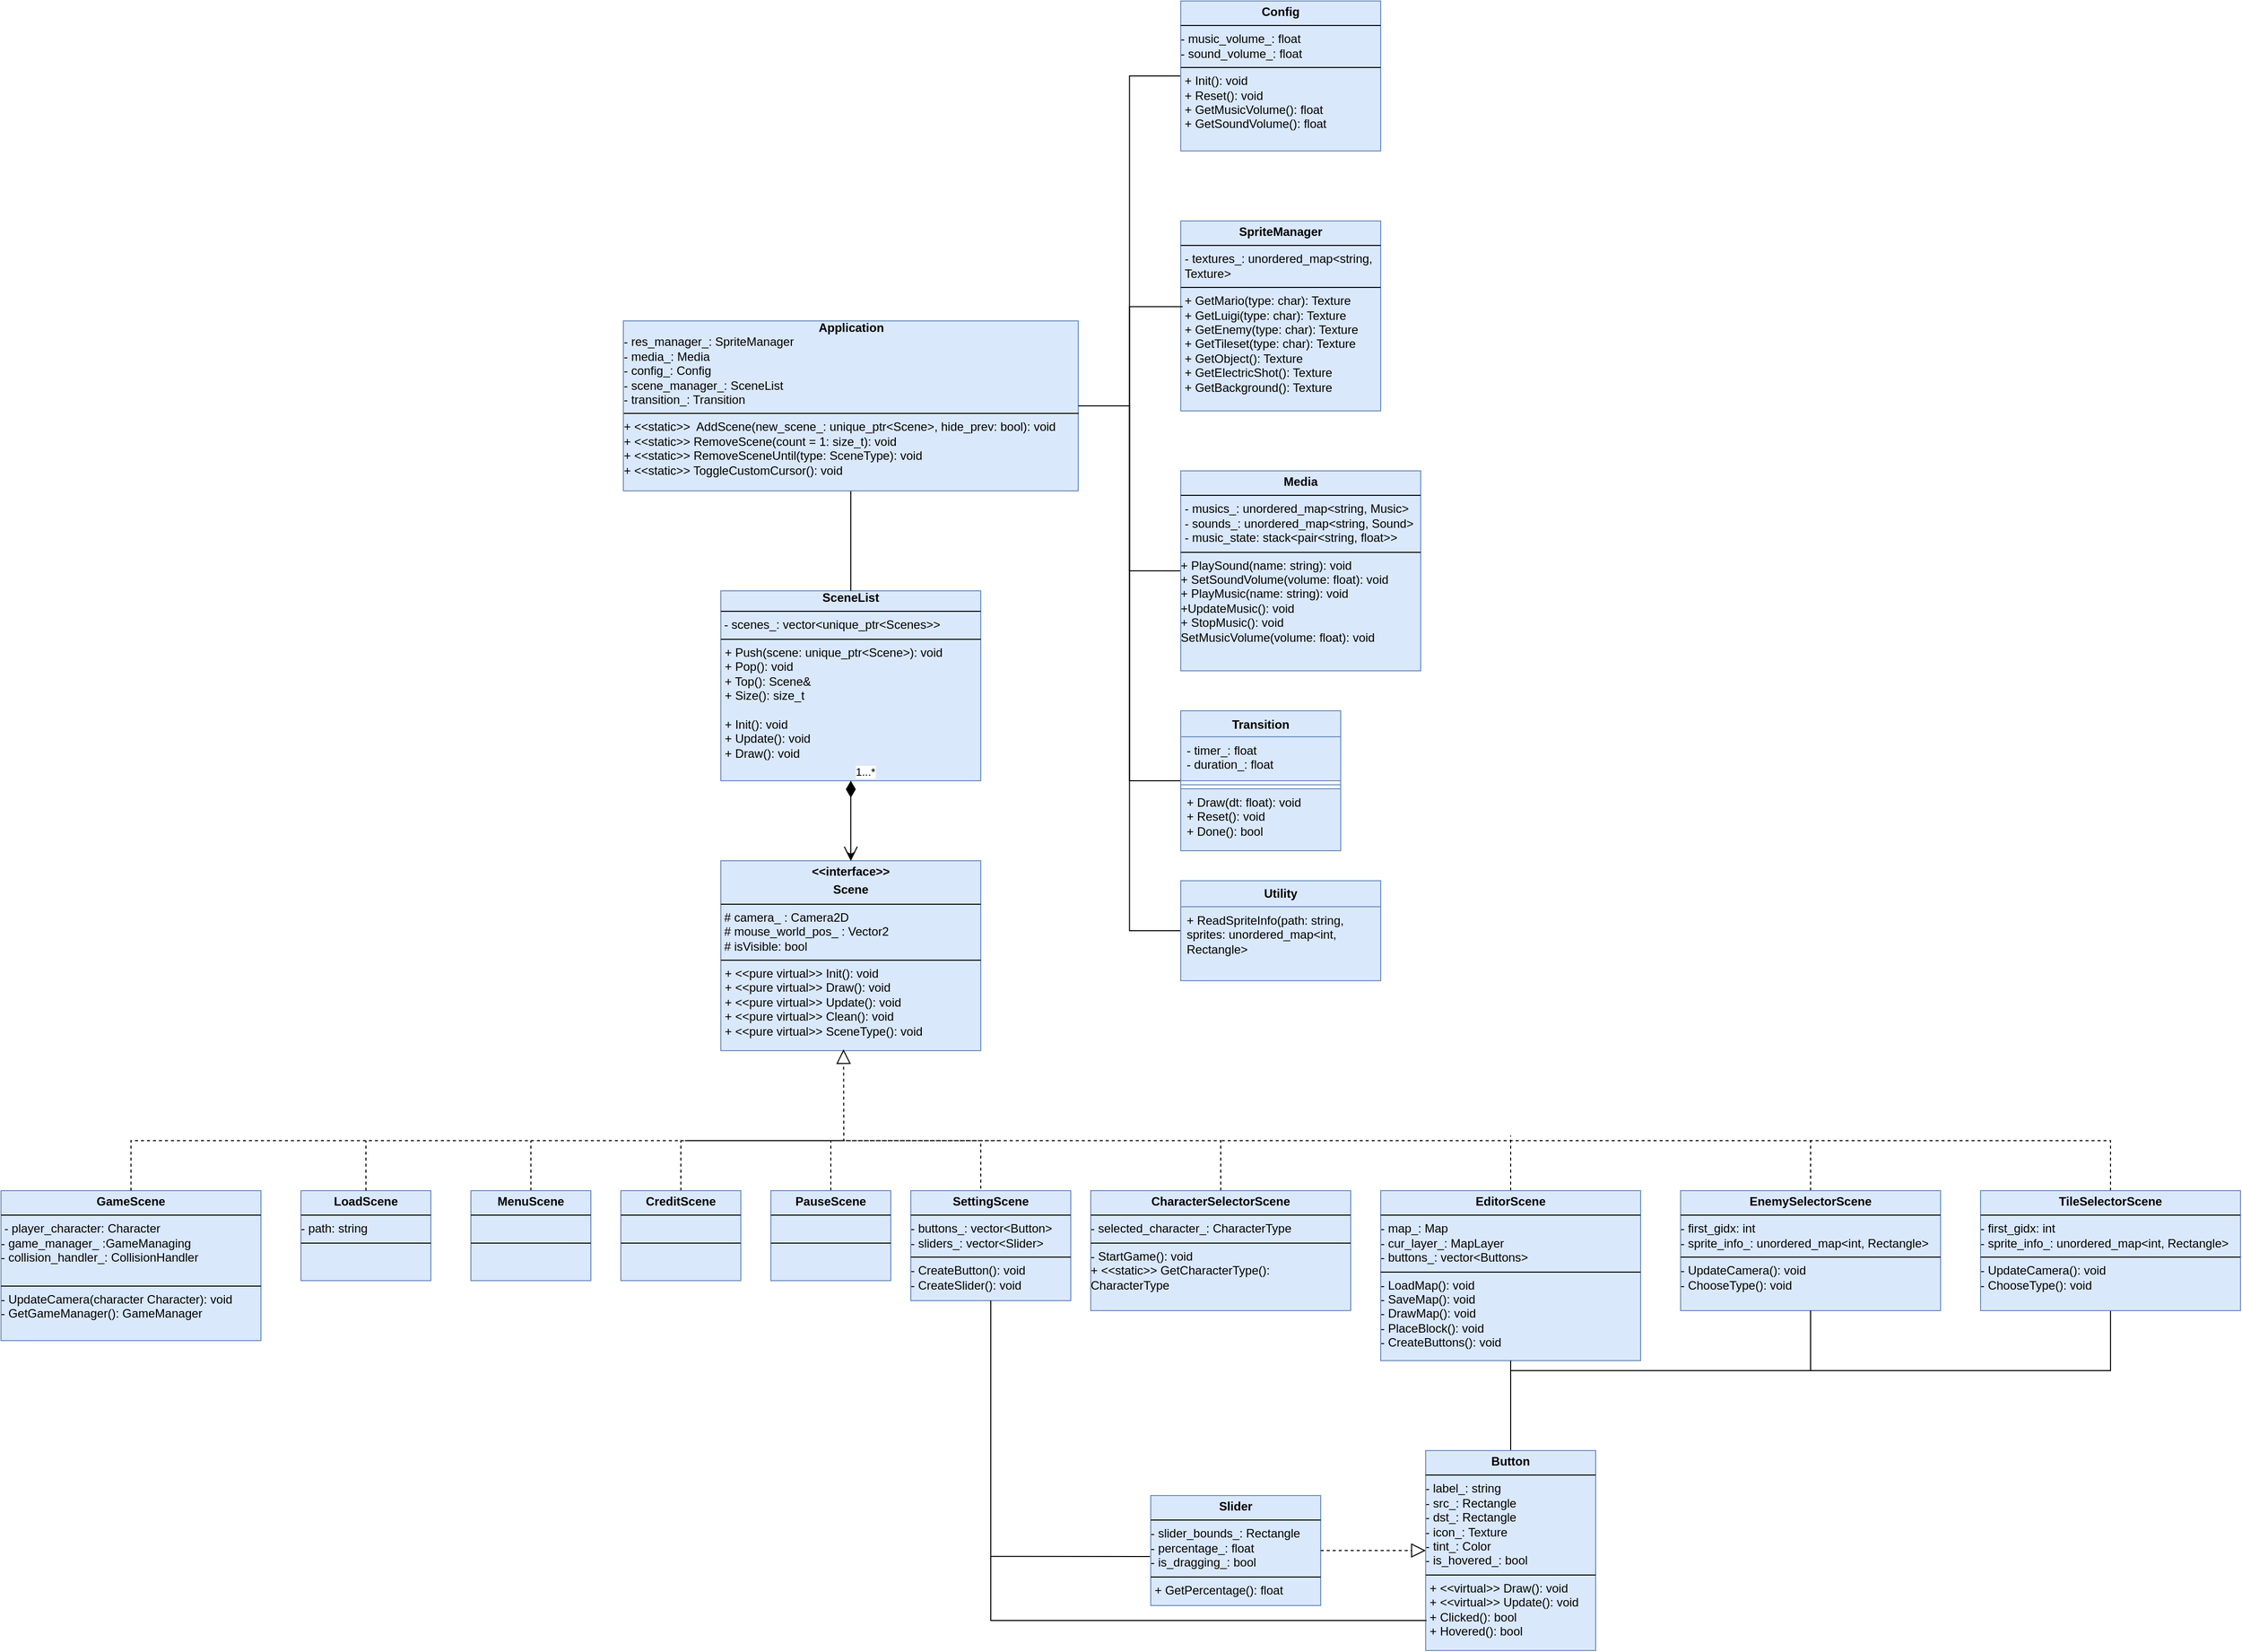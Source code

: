 <mxfile version="28.0.7">
  <diagram name="Page-1" id="8WruiDuPiLtp6eLqVUZg">
    <mxGraphModel dx="718" dy="1702" grid="1" gridSize="10" guides="1" tooltips="1" connect="1" arrows="1" fold="1" page="1" pageScale="1" pageWidth="850" pageHeight="1100" math="0" shadow="0">
      <root>
        <mxCell id="0" />
        <mxCell id="1" parent="0" />
        <mxCell id="8gXxlpxFFR-SjeP47l6D-1" value="&lt;p style=&quot;margin:0px;margin-top:4px;text-align:center;&quot;&gt;&lt;b&gt;&amp;lt;&amp;lt;interface&amp;gt;&amp;gt;&lt;/b&gt;&lt;/p&gt;&lt;p style=&quot;margin:0px;margin-top:4px;text-align:center;&quot;&gt;&lt;b&gt;Scene&lt;/b&gt;&lt;/p&gt;&lt;hr size=&quot;1&quot; style=&quot;border-style:solid;&quot;&gt;&lt;div&gt;&amp;nbsp;# camera_ : Camera2D&lt;/div&gt;&lt;div&gt;&amp;nbsp;# mouse_world_pos_ : Vector2&lt;/div&gt;&lt;div&gt;&amp;nbsp;# isVisible: bool&lt;/div&gt;&lt;hr size=&quot;1&quot; style=&quot;border-style:solid;&quot;&gt;&lt;p style=&quot;margin:0px;margin-left:4px;&quot;&gt;+ &amp;lt;&amp;lt;pure virtual&amp;gt;&amp;gt; Init(): void&lt;/p&gt;&lt;p style=&quot;margin:0px;margin-left:4px;&quot;&gt;+ &amp;lt;&amp;lt;pure virtual&amp;gt;&amp;gt; Draw(): void&lt;/p&gt;&lt;p style=&quot;margin:0px;margin-left:4px;&quot;&gt;+ &amp;lt;&amp;lt;pure virtual&amp;gt;&amp;gt; Update(): void&lt;/p&gt;&lt;p style=&quot;margin:0px;margin-left:4px;&quot;&gt;+ &amp;lt;&amp;lt;pure virtual&amp;gt;&amp;gt; Clean(): void&lt;/p&gt;&lt;p style=&quot;margin:0px;margin-left:4px;&quot;&gt;+ &amp;lt;&amp;lt;pure virtual&amp;gt;&amp;gt; SceneType(): void&lt;/p&gt;" style="verticalAlign=top;align=left;overflow=fill;html=1;whiteSpace=wrap;fillColor=#dae8fc;strokeColor=#6c8ebf;" parent="1" vertex="1">
          <mxGeometry x="980" y="40" width="260" height="190" as="geometry" />
        </mxCell>
        <mxCell id="8gXxlpxFFR-SjeP47l6D-2" value="&lt;p style=&quot;margin:0px;margin-top:4px;text-align:center;&quot;&gt;&lt;b&gt;GameScene&lt;/b&gt;&lt;/p&gt;&lt;hr size=&quot;1&quot; style=&quot;border-style:solid;&quot;&gt;&lt;div&gt;&amp;nbsp;- player_character: Character&lt;/div&gt;&lt;div&gt;- game_manager_ :GameManaging&lt;/div&gt;&lt;div&gt;- collision_handler_: CollisionHandler&lt;/div&gt;&lt;br&gt;&lt;hr size=&quot;1&quot; style=&quot;border-style:solid;&quot;&gt;&lt;div&gt;- UpdateCamera(character Character): void&lt;/div&gt;&lt;div&gt;- GetGameManager(): GameManager&lt;/div&gt;&lt;div&gt;&lt;br&gt;&lt;/div&gt;&lt;div&gt;&lt;br&gt;&lt;/div&gt;" style="verticalAlign=top;align=left;overflow=fill;html=1;whiteSpace=wrap;fillColor=#dae8fc;strokeColor=#6c8ebf;" parent="1" vertex="1">
          <mxGeometry x="260" y="370" width="260" height="150" as="geometry" />
        </mxCell>
        <mxCell id="8gXxlpxFFR-SjeP47l6D-4" value="" style="endArrow=block;dashed=1;endFill=0;endSize=12;html=1;rounded=0;exitX=0.5;exitY=0;exitDx=0;exitDy=0;entryX=0.472;entryY=0.993;entryDx=0;entryDy=0;entryPerimeter=0;" parent="1" source="8gXxlpxFFR-SjeP47l6D-2" target="8gXxlpxFFR-SjeP47l6D-1" edge="1">
          <mxGeometry width="160" relative="1" as="geometry">
            <mxPoint x="120" y="270" as="sourcePoint" />
            <mxPoint x="280" y="270" as="targetPoint" />
            <Array as="points">
              <mxPoint x="390" y="320" />
              <mxPoint x="443" y="320" />
              <mxPoint x="1103" y="320" />
            </Array>
          </mxGeometry>
        </mxCell>
        <mxCell id="8gXxlpxFFR-SjeP47l6D-5" value="&lt;p style=&quot;margin:0px;margin-top:4px;text-align:center;&quot;&gt;&lt;b&gt;LoadScene&lt;/b&gt;&lt;/p&gt;&lt;hr size=&quot;1&quot; style=&quot;border-style:solid;&quot;&gt;&lt;div&gt;- path: string&lt;/div&gt;&lt;hr size=&quot;1&quot; style=&quot;border-style:solid;&quot;&gt;&lt;br&gt;&lt;div&gt;&lt;br&gt;&lt;/div&gt;&lt;div&gt;&lt;br&gt;&lt;/div&gt;" style="verticalAlign=top;align=left;overflow=fill;html=1;whiteSpace=wrap;fillColor=#dae8fc;strokeColor=#6c8ebf;" parent="1" vertex="1">
          <mxGeometry x="560" y="370" width="130" height="90" as="geometry" />
        </mxCell>
        <mxCell id="8gXxlpxFFR-SjeP47l6D-6" value="" style="endArrow=none;dashed=1;endFill=0;endSize=12;html=1;rounded=0;exitX=0.5;exitY=0;exitDx=0;exitDy=0;" parent="1" source="8gXxlpxFFR-SjeP47l6D-5" edge="1">
          <mxGeometry width="160" relative="1" as="geometry">
            <mxPoint x="600" y="300" as="sourcePoint" />
            <mxPoint x="625" y="320" as="targetPoint" />
            <Array as="points" />
          </mxGeometry>
        </mxCell>
        <mxCell id="8gXxlpxFFR-SjeP47l6D-19" style="edgeStyle=orthogonalEdgeStyle;rounded=0;orthogonalLoop=1;jettySize=auto;html=1;dashed=1;endArrow=none;endFill=0;" parent="1" source="8gXxlpxFFR-SjeP47l6D-8" edge="1">
          <mxGeometry relative="1" as="geometry">
            <mxPoint x="1480" y="320" as="targetPoint" />
            <Array as="points">
              <mxPoint x="1770" y="320" />
            </Array>
          </mxGeometry>
        </mxCell>
        <mxCell id="8gXxlpxFFR-SjeP47l6D-33" style="edgeStyle=orthogonalEdgeStyle;rounded=0;orthogonalLoop=1;jettySize=auto;html=1;endArrow=none;endFill=0;" parent="1" source="8gXxlpxFFR-SjeP47l6D-8" target="8gXxlpxFFR-SjeP47l6D-32" edge="1">
          <mxGeometry relative="1" as="geometry" />
        </mxCell>
        <mxCell id="8gXxlpxFFR-SjeP47l6D-8" value="&lt;p style=&quot;margin:0px;margin-top:4px;text-align:center;&quot;&gt;&lt;b&gt;EditorScene&lt;/b&gt;&lt;/p&gt;&lt;hr size=&quot;1&quot; style=&quot;border-style:solid;&quot;&gt;&lt;div&gt;- map_: Map&lt;/div&gt;&lt;div&gt;- cur_layer_: MapLayer&lt;/div&gt;&lt;div&gt;- buttons_: vector&amp;lt;Buttons&amp;gt;&lt;/div&gt;&lt;hr size=&quot;1&quot; style=&quot;border-style:solid;&quot;&gt;&lt;div&gt;- LoadMap(): void&lt;/div&gt;&lt;div&gt;- SaveMap(): void&lt;/div&gt;&lt;div&gt;- DrawMap(): void&lt;/div&gt;&lt;div&gt;- PlaceBlock(): void&lt;/div&gt;&lt;div&gt;- CreateButtons(): void&lt;/div&gt;&lt;div&gt;&lt;br&gt;&lt;/div&gt;&lt;div&gt;&lt;br&gt;&lt;/div&gt;" style="verticalAlign=top;align=left;overflow=fill;html=1;whiteSpace=wrap;fillColor=#dae8fc;strokeColor=#6c8ebf;" parent="1" vertex="1">
          <mxGeometry x="1640" y="370" width="260" height="170" as="geometry" />
        </mxCell>
        <mxCell id="8gXxlpxFFR-SjeP47l6D-13" style="edgeStyle=orthogonalEdgeStyle;rounded=0;orthogonalLoop=1;jettySize=auto;html=1;endArrow=none;endFill=0;dashed=1;exitX=0.5;exitY=0;exitDx=0;exitDy=0;" parent="1" source="8gXxlpxFFR-SjeP47l6D-10" edge="1">
          <mxGeometry relative="1" as="geometry">
            <mxPoint x="945" y="320" as="targetPoint" />
            <Array as="points">
              <mxPoint x="1240" y="320" />
            </Array>
          </mxGeometry>
        </mxCell>
        <mxCell id="8gXxlpxFFR-SjeP47l6D-10" value="&lt;p style=&quot;margin:0px;margin-top:4px;text-align:center;&quot;&gt;&lt;b&gt;SettingScene&lt;/b&gt;&lt;/p&gt;&lt;hr size=&quot;1&quot; style=&quot;border-style:solid;&quot;&gt;&lt;div&gt;- buttons_: vector&amp;lt;Button&amp;gt;&lt;/div&gt;&lt;div&gt;- sliders_: vector&amp;lt;Slider&amp;gt;&lt;/div&gt;&lt;hr size=&quot;1&quot; style=&quot;border-style:solid;&quot;&gt;&lt;div&gt;- CreateButton(): void&lt;/div&gt;&lt;div&gt;- CreateSlider(): void&lt;/div&gt;&lt;div&gt;&lt;br&gt;&lt;/div&gt;&lt;div&gt;&lt;br&gt;&lt;/div&gt;" style="verticalAlign=top;align=left;overflow=fill;html=1;whiteSpace=wrap;fillColor=#dae8fc;strokeColor=#6c8ebf;" parent="1" vertex="1">
          <mxGeometry x="1170" y="370" width="160" height="110" as="geometry" />
        </mxCell>
        <mxCell id="8gXxlpxFFR-SjeP47l6D-12" style="edgeStyle=orthogonalEdgeStyle;rounded=0;orthogonalLoop=1;jettySize=auto;html=1;exitX=0.5;exitY=0;exitDx=0;exitDy=0;dashed=1;endArrow=none;endFill=0;" parent="1" source="8gXxlpxFFR-SjeP47l6D-11" edge="1">
          <mxGeometry relative="1" as="geometry">
            <mxPoint x="790" y="320" as="targetPoint" />
            <Array as="points">
              <mxPoint x="790" y="320" />
            </Array>
          </mxGeometry>
        </mxCell>
        <mxCell id="8gXxlpxFFR-SjeP47l6D-11" value="&lt;p style=&quot;margin:0px;margin-top:4px;text-align:center;&quot;&gt;&lt;b&gt;MenuScene&lt;/b&gt;&lt;/p&gt;&lt;hr size=&quot;1&quot; style=&quot;border-style:solid;&quot;&gt;&lt;br&gt;&lt;hr size=&quot;1&quot; style=&quot;border-style:solid;&quot;&gt;&lt;br&gt;&lt;div&gt;&lt;br&gt;&lt;/div&gt;&lt;div&gt;&lt;br&gt;&lt;/div&gt;" style="verticalAlign=top;align=left;overflow=fill;html=1;whiteSpace=wrap;fillColor=#dae8fc;strokeColor=#6c8ebf;" parent="1" vertex="1">
          <mxGeometry x="730" y="370" width="120" height="90" as="geometry" />
        </mxCell>
        <mxCell id="8gXxlpxFFR-SjeP47l6D-15" style="edgeStyle=orthogonalEdgeStyle;rounded=0;orthogonalLoop=1;jettySize=auto;html=1;dashed=1;endArrow=none;endFill=0;" parent="1" source="8gXxlpxFFR-SjeP47l6D-14" edge="1">
          <mxGeometry relative="1" as="geometry">
            <mxPoint x="1180" y="320" as="targetPoint" />
            <Array as="points">
              <mxPoint x="940" y="320" />
            </Array>
          </mxGeometry>
        </mxCell>
        <mxCell id="8gXxlpxFFR-SjeP47l6D-14" value="&lt;p style=&quot;margin:0px;margin-top:4px;text-align:center;&quot;&gt;&lt;b&gt;CreditScene&lt;/b&gt;&lt;/p&gt;&lt;hr size=&quot;1&quot; style=&quot;border-style:solid;&quot;&gt;&lt;div&gt;&lt;br&gt;&lt;/div&gt;&lt;hr size=&quot;1&quot; style=&quot;border-style:solid;&quot;&gt;&lt;br&gt;&lt;div&gt;&lt;br&gt;&lt;/div&gt;&lt;div&gt;&lt;br&gt;&lt;/div&gt;" style="verticalAlign=top;align=left;overflow=fill;html=1;whiteSpace=wrap;fillColor=#dae8fc;strokeColor=#6c8ebf;" parent="1" vertex="1">
          <mxGeometry x="880" y="370" width="120" height="90" as="geometry" />
        </mxCell>
        <mxCell id="8gXxlpxFFR-SjeP47l6D-17" style="edgeStyle=orthogonalEdgeStyle;rounded=0;orthogonalLoop=1;jettySize=auto;html=1;endArrow=none;endFill=0;dashed=1;exitX=0.5;exitY=0;exitDx=0;exitDy=0;" parent="1" source="8gXxlpxFFR-SjeP47l6D-16" edge="1">
          <mxGeometry relative="1" as="geometry">
            <mxPoint x="1100" y="320" as="targetPoint" />
            <Array as="points">
              <mxPoint x="1480" y="320" />
            </Array>
          </mxGeometry>
        </mxCell>
        <mxCell id="8gXxlpxFFR-SjeP47l6D-16" value="&lt;p style=&quot;margin:0px;margin-top:4px;text-align:center;&quot;&gt;&lt;b&gt;CharacterSelectorScene&lt;/b&gt;&lt;/p&gt;&lt;hr size=&quot;1&quot; style=&quot;border-style:solid;&quot;&gt;- selected_character_: CharacterType&lt;hr size=&quot;1&quot; style=&quot;border-style:solid;&quot;&gt;&lt;div&gt;- StartGame(): void&lt;/div&gt;&lt;div&gt;+ &amp;lt;&amp;lt;static&amp;gt;&amp;gt; GetCharacterType(): CharacterType&lt;/div&gt;&lt;div&gt;&lt;br&gt;&lt;/div&gt;&lt;div&gt;&lt;br&gt;&lt;/div&gt;" style="verticalAlign=top;align=left;overflow=fill;html=1;whiteSpace=wrap;fillColor=#dae8fc;strokeColor=#6c8ebf;" parent="1" vertex="1">
          <mxGeometry x="1350" y="370" width="260" height="120" as="geometry" />
        </mxCell>
        <mxCell id="8gXxlpxFFR-SjeP47l6D-20" style="edgeStyle=orthogonalEdgeStyle;rounded=0;orthogonalLoop=1;jettySize=auto;html=1;dashed=1;endArrow=none;endFill=0;" parent="1" source="8gXxlpxFFR-SjeP47l6D-18" edge="1">
          <mxGeometry relative="1" as="geometry">
            <mxPoint x="1770" y="315" as="targetPoint" />
            <Array as="points">
              <mxPoint x="2070" y="320" />
              <mxPoint x="1770" y="320" />
            </Array>
          </mxGeometry>
        </mxCell>
        <mxCell id="8gXxlpxFFR-SjeP47l6D-18" value="&lt;p style=&quot;margin:0px;margin-top:4px;text-align:center;&quot;&gt;&lt;b&gt;EnemySelectorScene&lt;/b&gt;&lt;/p&gt;&lt;hr size=&quot;1&quot; style=&quot;border-style:solid;&quot;&gt;&lt;div&gt;- first_gidx: int&lt;/div&gt;&lt;div&gt;- sprite_info_: unordered_map&amp;lt;int, Rectangle&amp;gt;&lt;/div&gt;&lt;hr size=&quot;1&quot; style=&quot;border-style:solid;&quot;&gt;&lt;div&gt;- UpdateCamera(): void&lt;/div&gt;&lt;div&gt;- ChooseType(): void&lt;/div&gt;&lt;div&gt;&lt;br&gt;&lt;/div&gt;&lt;div&gt;&lt;br&gt;&lt;/div&gt;" style="verticalAlign=top;align=left;overflow=fill;html=1;whiteSpace=wrap;fillColor=#dae8fc;strokeColor=#6c8ebf;" parent="1" vertex="1">
          <mxGeometry x="1940" y="370" width="260" height="120" as="geometry" />
        </mxCell>
        <mxCell id="8gXxlpxFFR-SjeP47l6D-22" style="edgeStyle=orthogonalEdgeStyle;rounded=0;orthogonalLoop=1;jettySize=auto;html=1;dashed=1;endArrow=none;endFill=0;" parent="1" source="8gXxlpxFFR-SjeP47l6D-21" edge="1">
          <mxGeometry relative="1" as="geometry">
            <mxPoint x="2070" y="320" as="targetPoint" />
            <Array as="points">
              <mxPoint x="2370" y="320" />
              <mxPoint x="2070" y="320" />
            </Array>
          </mxGeometry>
        </mxCell>
        <mxCell id="8gXxlpxFFR-SjeP47l6D-31" style="edgeStyle=orthogonalEdgeStyle;rounded=0;orthogonalLoop=1;jettySize=auto;html=1;endArrow=none;endFill=0;" parent="1" source="8gXxlpxFFR-SjeP47l6D-21" edge="1">
          <mxGeometry relative="1" as="geometry">
            <mxPoint x="2070" y="550" as="targetPoint" />
            <Array as="points">
              <mxPoint x="2370" y="550" />
            </Array>
          </mxGeometry>
        </mxCell>
        <mxCell id="8gXxlpxFFR-SjeP47l6D-21" value="&lt;p style=&quot;margin:0px;margin-top:4px;text-align:center;&quot;&gt;&lt;b&gt;TileSelectorScene&lt;/b&gt;&lt;/p&gt;&lt;hr size=&quot;1&quot; style=&quot;border-style:solid;&quot;&gt;&lt;div&gt;- first_gidx: int&lt;/div&gt;&lt;div&gt;- sprite_info_: unordered_map&amp;lt;int, Rectangle&amp;gt;&lt;/div&gt;&lt;hr size=&quot;1&quot; style=&quot;border-style:solid;&quot;&gt;&lt;div&gt;- UpdateCamera(): void&lt;/div&gt;&lt;div&gt;- ChooseType(): void&lt;/div&gt;&lt;div&gt;&lt;br&gt;&lt;/div&gt;&lt;div&gt;&lt;br&gt;&lt;/div&gt;" style="verticalAlign=top;align=left;overflow=fill;html=1;whiteSpace=wrap;fillColor=#dae8fc;strokeColor=#6c8ebf;" parent="1" vertex="1">
          <mxGeometry x="2240" y="370" width="260" height="120" as="geometry" />
        </mxCell>
        <mxCell id="8gXxlpxFFR-SjeP47l6D-24" style="edgeStyle=orthogonalEdgeStyle;rounded=0;orthogonalLoop=1;jettySize=auto;html=1;endArrow=none;endFill=0;dashed=1;" parent="1" source="8gXxlpxFFR-SjeP47l6D-23" edge="1">
          <mxGeometry relative="1" as="geometry">
            <mxPoint x="1260" y="320" as="targetPoint" />
            <Array as="points">
              <mxPoint x="1090" y="320" />
            </Array>
          </mxGeometry>
        </mxCell>
        <mxCell id="8gXxlpxFFR-SjeP47l6D-23" value="&lt;p style=&quot;margin:0px;margin-top:4px;text-align:center;&quot;&gt;&lt;b&gt;PauseScene&lt;/b&gt;&lt;/p&gt;&lt;hr size=&quot;1&quot; style=&quot;border-style:solid;&quot;&gt;&lt;div&gt;&lt;br&gt;&lt;/div&gt;&lt;hr size=&quot;1&quot; style=&quot;border-style:solid;&quot;&gt;&lt;br&gt;&lt;div&gt;&lt;br&gt;&lt;/div&gt;&lt;div&gt;&lt;br&gt;&lt;/div&gt;" style="verticalAlign=top;align=left;overflow=fill;html=1;whiteSpace=wrap;fillColor=#dae8fc;strokeColor=#6c8ebf;" parent="1" vertex="1">
          <mxGeometry x="1030" y="370" width="120" height="90" as="geometry" />
        </mxCell>
        <mxCell id="8gXxlpxFFR-SjeP47l6D-28" value="" style="endArrow=none;html=1;edgeStyle=orthogonalEdgeStyle;rounded=0;exitX=0.5;exitY=1;exitDx=0;exitDy=0;entryX=0.5;entryY=1;entryDx=0;entryDy=0;" parent="1" source="8gXxlpxFFR-SjeP47l6D-8" target="8gXxlpxFFR-SjeP47l6D-18" edge="1">
          <mxGeometry relative="1" as="geometry">
            <mxPoint x="1830" y="560" as="sourcePoint" />
            <mxPoint x="1990" y="560" as="targetPoint" />
            <Array as="points">
              <mxPoint x="1770" y="550" />
              <mxPoint x="2070" y="550" />
            </Array>
          </mxGeometry>
        </mxCell>
        <mxCell id="8gXxlpxFFR-SjeP47l6D-32" value="&lt;p style=&quot;margin:0px;margin-top:4px;text-align:center;&quot;&gt;&lt;b&gt;Button&lt;/b&gt;&lt;/p&gt;&lt;hr size=&quot;1&quot; style=&quot;border-style:solid;&quot;&gt;&lt;div&gt;- label_: string&lt;/div&gt;&lt;div&gt;- src_: Rectangle&lt;/div&gt;&lt;div&gt;- dst_: Rectangle&lt;/div&gt;&lt;div&gt;- icon_: Texture&lt;/div&gt;&lt;div&gt;- tint_: Color&lt;/div&gt;&lt;div&gt;- is_hovered_: bool&lt;/div&gt;&lt;hr size=&quot;1&quot; style=&quot;border-style:solid;&quot;&gt;&lt;p style=&quot;margin:0px;margin-left:4px;&quot;&gt;+ &amp;lt;&amp;lt;virtual&amp;gt;&amp;gt; Draw(): void&lt;/p&gt;&lt;p style=&quot;margin:0px;margin-left:4px;&quot;&gt;+ &amp;lt;&amp;lt;virtual&amp;gt;&amp;gt; Update(): void&lt;/p&gt;&lt;p style=&quot;margin:0px;margin-left:4px;&quot;&gt;+ Clicked(): bool&lt;/p&gt;&lt;p style=&quot;margin:0px;margin-left:4px;&quot;&gt;+ Hovered(): bool&lt;/p&gt;" style="verticalAlign=top;align=left;overflow=fill;html=1;whiteSpace=wrap;fillColor=#dae8fc;strokeColor=#6c8ebf;" parent="1" vertex="1">
          <mxGeometry x="1685" y="630" width="170" height="200" as="geometry" />
        </mxCell>
        <mxCell id="AHXedSF2T4ECdz9KEYdW-17" style="edgeStyle=orthogonalEdgeStyle;rounded=0;orthogonalLoop=1;jettySize=auto;html=1;" edge="1" parent="1" source="8gXxlpxFFR-SjeP47l6D-34" target="8gXxlpxFFR-SjeP47l6D-1">
          <mxGeometry relative="1" as="geometry" />
        </mxCell>
        <mxCell id="8gXxlpxFFR-SjeP47l6D-34" value="&lt;div align=&quot;center&quot;&gt;&lt;b&gt;SceneList&lt;/b&gt;&lt;/div&gt;&lt;hr size=&quot;1&quot; style=&quot;border-style:solid;&quot;&gt;&amp;nbsp;- scenes_: vector&amp;lt;unique_ptr&amp;lt;Scenes&amp;gt;&amp;gt;&lt;hr size=&quot;1&quot; style=&quot;border-style:solid;&quot;&gt;&lt;p style=&quot;margin:0px;margin-left:4px;&quot;&gt;+ Push(scene: unique_ptr&amp;lt;Scene&amp;gt;): void&lt;/p&gt;&lt;p style=&quot;margin:0px;margin-left:4px;&quot;&gt;+ Pop(): void&lt;/p&gt;&lt;p style=&quot;margin:0px;margin-left:4px;&quot;&gt;+ Top(): Scene&amp;amp;&lt;/p&gt;&lt;p style=&quot;margin:0px;margin-left:4px;&quot;&gt;+ Size(): size_t&lt;/p&gt;&lt;p style=&quot;margin:0px;margin-left:4px;&quot;&gt;&lt;br&gt;&lt;/p&gt;&lt;p style=&quot;margin:0px;margin-left:4px;&quot;&gt;+ Init(): void&lt;/p&gt;&lt;p style=&quot;margin:0px;margin-left:4px;&quot;&gt;+ Update(): void&lt;/p&gt;&lt;p style=&quot;margin:0px;margin-left:4px;&quot;&gt;+ Draw(): void&lt;/p&gt;" style="verticalAlign=top;align=left;overflow=fill;html=1;whiteSpace=wrap;fillColor=#dae8fc;strokeColor=#6c8ebf;" parent="1" vertex="1">
          <mxGeometry x="980" y="-230" width="260" height="190" as="geometry" />
        </mxCell>
        <mxCell id="8gXxlpxFFR-SjeP47l6D-35" value="1...*" style="endArrow=open;html=1;endSize=12;startArrow=diamondThin;startSize=14;startFill=1;edgeStyle=orthogonalEdgeStyle;align=left;verticalAlign=bottom;rounded=0;exitX=0.5;exitY=1;exitDx=0;exitDy=0;" parent="1" source="8gXxlpxFFR-SjeP47l6D-34" target="8gXxlpxFFR-SjeP47l6D-1" edge="1">
          <mxGeometry x="-1" y="3" relative="1" as="geometry">
            <mxPoint x="910" y="20" as="sourcePoint" />
            <mxPoint x="1070" y="20" as="targetPoint" />
          </mxGeometry>
        </mxCell>
        <mxCell id="8gXxlpxFFR-SjeP47l6D-37" value="&lt;p style=&quot;margin:0px;margin-top:4px;text-align:center;&quot;&gt;&lt;b&gt;Slider&lt;/b&gt;&lt;/p&gt;&lt;hr size=&quot;1&quot; style=&quot;border-style:solid;&quot;&gt;&lt;div&gt;- slider_bounds_: Rectangle&lt;/div&gt;&lt;div&gt;- percentage_: float&lt;/div&gt;&lt;div&gt;- is_dragging_: bool&lt;/div&gt;&lt;hr size=&quot;1&quot; style=&quot;border-style:solid;&quot;&gt;&lt;p style=&quot;margin:0px;margin-left:4px;&quot;&gt;+ GetPercentage(): float&lt;/p&gt;" style="verticalAlign=top;align=left;overflow=fill;html=1;whiteSpace=wrap;fillColor=#dae8fc;strokeColor=#6c8ebf;" parent="1" vertex="1">
          <mxGeometry x="1410" y="675" width="170" height="110" as="geometry" />
        </mxCell>
        <mxCell id="8gXxlpxFFR-SjeP47l6D-38" value="" style="endArrow=block;dashed=1;endFill=0;endSize=12;html=1;rounded=0;exitX=1;exitY=0.5;exitDx=0;exitDy=0;entryX=0;entryY=0.5;entryDx=0;entryDy=0;" parent="1" source="8gXxlpxFFR-SjeP47l6D-37" target="8gXxlpxFFR-SjeP47l6D-32" edge="1">
          <mxGeometry width="160" relative="1" as="geometry">
            <mxPoint x="1620" y="710" as="sourcePoint" />
            <mxPoint x="1780" y="710" as="targetPoint" />
          </mxGeometry>
        </mxCell>
        <mxCell id="8gXxlpxFFR-SjeP47l6D-39" style="edgeStyle=orthogonalEdgeStyle;rounded=0;orthogonalLoop=1;jettySize=auto;html=1;entryX=-0.005;entryY=0.554;entryDx=0;entryDy=0;entryPerimeter=0;endArrow=none;endFill=0;" parent="1" source="8gXxlpxFFR-SjeP47l6D-10" target="8gXxlpxFFR-SjeP47l6D-37" edge="1">
          <mxGeometry relative="1" as="geometry">
            <Array as="points">
              <mxPoint x="1250" y="736" />
            </Array>
          </mxGeometry>
        </mxCell>
        <mxCell id="8gXxlpxFFR-SjeP47l6D-41" value="" style="endArrow=none;endFill=0;html=1;edgeStyle=orthogonalEdgeStyle;align=left;verticalAlign=top;rounded=0;entryX=0.005;entryY=0.85;entryDx=0;entryDy=0;entryPerimeter=0;exitX=0.5;exitY=1;exitDx=0;exitDy=0;" parent="1" source="8gXxlpxFFR-SjeP47l6D-10" target="8gXxlpxFFR-SjeP47l6D-32" edge="1">
          <mxGeometry x="-1" relative="1" as="geometry">
            <mxPoint x="1330" y="620" as="sourcePoint" />
            <mxPoint x="1490" y="620" as="targetPoint" />
          </mxGeometry>
        </mxCell>
        <mxCell id="8gXxlpxFFR-SjeP47l6D-46" style="edgeStyle=orthogonalEdgeStyle;rounded=0;orthogonalLoop=1;jettySize=auto;html=1;entryX=0.5;entryY=0;entryDx=0;entryDy=0;endArrow=none;endFill=0;" parent="1" source="8gXxlpxFFR-SjeP47l6D-44" target="8gXxlpxFFR-SjeP47l6D-34" edge="1">
          <mxGeometry relative="1" as="geometry" />
        </mxCell>
        <mxCell id="8gXxlpxFFR-SjeP47l6D-44" value="&lt;div align=&quot;center&quot;&gt;&lt;b&gt;Application&lt;/b&gt;&lt;/div&gt;&lt;div&gt;- res_manager_: SpriteManager&lt;/div&gt;&lt;div&gt;- media_: Media&lt;/div&gt;&lt;div&gt;- config_: Config&lt;/div&gt;&lt;div&gt;- scene_manager_: SceneList&lt;/div&gt;&lt;div&gt;- transition_: Transition&lt;/div&gt;&lt;hr size=&quot;1&quot; style=&quot;border-style:solid;&quot;&gt;&lt;div&gt;+ &amp;lt;&amp;lt;static&amp;gt;&amp;gt;&amp;nbsp; AddScene(new_scene_: unique_ptr&amp;lt;Scene&amp;gt;, hide_prev: bool): void&lt;/div&gt;&lt;div&gt;+ &amp;lt;&amp;lt;static&amp;gt;&amp;gt; RemoveScene(count = 1: size_t): void&lt;/div&gt;&lt;div&gt;+ &amp;lt;&amp;lt;static&amp;gt;&amp;gt; RemoveSceneUntil(type: SceneType): void&lt;/div&gt;&lt;div&gt;+ &amp;lt;&amp;lt;static&amp;gt;&amp;gt; ToggleCustomCursor(): void&lt;/div&gt;" style="verticalAlign=top;align=left;overflow=fill;html=1;whiteSpace=wrap;fillColor=#dae8fc;strokeColor=#6c8ebf;" parent="1" vertex="1">
          <mxGeometry x="882.5" y="-500" width="455" height="170" as="geometry" />
        </mxCell>
        <mxCell id="AHXedSF2T4ECdz9KEYdW-1" value="&lt;p style=&quot;margin:0px;margin-top:4px;text-align:center;&quot;&gt;&lt;b&gt;SpriteManager&lt;/b&gt;&lt;/p&gt;&lt;hr size=&quot;1&quot; style=&quot;border-style:solid;&quot;&gt;&lt;p style=&quot;margin:0px;margin-left:4px;&quot;&gt;- textures_: unordered_map&amp;lt;string, Texture&amp;gt;&lt;/p&gt;&lt;hr size=&quot;1&quot; style=&quot;border-style:solid;&quot;&gt;&lt;p style=&quot;margin:0px;margin-left:4px;&quot;&gt;+ GetMario(type: char): Texture&lt;/p&gt;&lt;p style=&quot;margin:0px;margin-left:4px;&quot;&gt;+ GetLuigi(type: char): Texture&lt;/p&gt;&lt;p style=&quot;margin:0px;margin-left:4px;&quot;&gt;+ GetEnemy(type: char): Texture&lt;/p&gt;&lt;p style=&quot;margin:0px;margin-left:4px;&quot;&gt;+ GetTileset(type: char): Texture&lt;/p&gt;&lt;p style=&quot;margin:0px;margin-left:4px;&quot;&gt;+ GetObject(): Texture&lt;/p&gt;&lt;p style=&quot;margin:0px;margin-left:4px;&quot;&gt;+ GetElectricShot(): Texture&lt;/p&gt;&lt;p style=&quot;margin:0px;margin-left:4px;&quot;&gt;+ GetBackground(): Texture&lt;/p&gt;" style="verticalAlign=top;align=left;overflow=fill;html=1;whiteSpace=wrap;fillColor=#dae8fc;strokeColor=#6c8ebf;" vertex="1" parent="1">
          <mxGeometry x="1440" y="-600" width="200" height="190" as="geometry" />
        </mxCell>
        <mxCell id="AHXedSF2T4ECdz9KEYdW-2" style="edgeStyle=orthogonalEdgeStyle;rounded=0;orthogonalLoop=1;jettySize=auto;html=1;entryX=0.01;entryY=0.451;entryDx=0;entryDy=0;entryPerimeter=0;endArrow=none;endFill=0;" edge="1" parent="1" source="8gXxlpxFFR-SjeP47l6D-44" target="AHXedSF2T4ECdz9KEYdW-1">
          <mxGeometry relative="1" as="geometry" />
        </mxCell>
        <mxCell id="AHXedSF2T4ECdz9KEYdW-4" style="edgeStyle=orthogonalEdgeStyle;rounded=0;orthogonalLoop=1;jettySize=auto;html=1;entryX=1;entryY=0.5;entryDx=0;entryDy=0;endArrow=none;endFill=0;" edge="1" parent="1" source="AHXedSF2T4ECdz9KEYdW-3" target="8gXxlpxFFR-SjeP47l6D-44">
          <mxGeometry relative="1" as="geometry" />
        </mxCell>
        <mxCell id="AHXedSF2T4ECdz9KEYdW-3" value="&lt;p style=&quot;margin:0px;margin-top:4px;text-align:center;&quot;&gt;&lt;b&gt;Media&lt;/b&gt;&lt;/p&gt;&lt;hr size=&quot;1&quot; style=&quot;border-style:solid;&quot;&gt;&lt;p style=&quot;margin:0px;margin-left:4px;&quot;&gt;- musics_: unordered_map&amp;lt;string, Music&amp;gt;&lt;/p&gt;&lt;p style=&quot;margin:0px;margin-left:4px;&quot;&gt;- sounds_: unordered_map&amp;lt;string, Sound&amp;gt;&lt;/p&gt;&lt;p style=&quot;margin:0px;margin-left:4px;&quot;&gt;- music_state: stack&amp;lt;pair&amp;lt;string, float&amp;gt;&amp;gt;&lt;/p&gt;&lt;hr size=&quot;1&quot; style=&quot;border-style:solid;&quot;&gt;&lt;div&gt;+ PlaySound(name: string): void&lt;/div&gt;&lt;div&gt;+ SetSoundVolume(volume: float): void&lt;/div&gt;&lt;div&gt;+ PlayMusic(name: string): void&lt;/div&gt;&lt;div&gt;+UpdateMusic(): void&lt;/div&gt;&lt;div&gt;+ StopMusic(): void&lt;/div&gt;&lt;div&gt;SetMusicVolume(volume: float): void&lt;/div&gt;" style="verticalAlign=top;align=left;overflow=fill;html=1;whiteSpace=wrap;fillColor=#dae8fc;strokeColor=#6c8ebf;" vertex="1" parent="1">
          <mxGeometry x="1440" y="-350" width="240" height="200" as="geometry" />
        </mxCell>
        <mxCell id="AHXedSF2T4ECdz9KEYdW-6" style="edgeStyle=orthogonalEdgeStyle;rounded=0;orthogonalLoop=1;jettySize=auto;html=1;entryX=1;entryY=0.5;entryDx=0;entryDy=0;endArrow=none;endFill=0;" edge="1" parent="1" source="AHXedSF2T4ECdz9KEYdW-5" target="8gXxlpxFFR-SjeP47l6D-44">
          <mxGeometry relative="1" as="geometry" />
        </mxCell>
        <mxCell id="AHXedSF2T4ECdz9KEYdW-5" value="&lt;p style=&quot;margin:0px;margin-top:4px;text-align:center;&quot;&gt;&lt;b&gt;Config&lt;/b&gt;&lt;/p&gt;&lt;hr size=&quot;1&quot; style=&quot;border-style:solid;&quot;&gt;&lt;div&gt;- music_volume_: float&lt;/div&gt;&lt;div&gt;- sound_volume_: float&lt;/div&gt;&lt;hr size=&quot;1&quot; style=&quot;border-style:solid;&quot;&gt;&lt;p style=&quot;margin:0px;margin-left:4px;&quot;&gt;+ Init(): void&lt;/p&gt;&lt;p style=&quot;margin:0px;margin-left:4px;&quot;&gt;+ Reset(): void&lt;/p&gt;&lt;p style=&quot;margin:0px;margin-left:4px;&quot;&gt;+ GetMusicVolume(): float&lt;/p&gt;&lt;p style=&quot;margin:0px;margin-left:4px;&quot;&gt;+ GetSoundVolume(): float&lt;/p&gt;" style="verticalAlign=top;align=left;overflow=fill;html=1;whiteSpace=wrap;fillColor=#dae8fc;strokeColor=#6c8ebf;" vertex="1" parent="1">
          <mxGeometry x="1440" y="-820" width="200" height="150" as="geometry" />
        </mxCell>
        <mxCell id="AHXedSF2T4ECdz9KEYdW-11" style="edgeStyle=orthogonalEdgeStyle;rounded=0;orthogonalLoop=1;jettySize=auto;html=1;entryX=1;entryY=0.5;entryDx=0;entryDy=0;endArrow=none;endFill=0;" edge="1" parent="1" source="AHXedSF2T4ECdz9KEYdW-7" target="8gXxlpxFFR-SjeP47l6D-44">
          <mxGeometry relative="1" as="geometry" />
        </mxCell>
        <mxCell id="AHXedSF2T4ECdz9KEYdW-7" value="Transition" style="swimlane;fontStyle=1;align=center;verticalAlign=top;childLayout=stackLayout;horizontal=1;startSize=26;horizontalStack=0;resizeParent=1;resizeParentMax=0;resizeLast=0;collapsible=1;marginBottom=0;whiteSpace=wrap;html=1;fillColor=#dae8fc;strokeColor=#6c8ebf;" vertex="1" parent="1">
          <mxGeometry x="1440" y="-110" width="160" height="140" as="geometry" />
        </mxCell>
        <mxCell id="AHXedSF2T4ECdz9KEYdW-8" value="&lt;div&gt;- timer_: float&lt;/div&gt;&lt;div&gt;- duration_: float&lt;/div&gt;" style="text;strokeColor=#6c8ebf;fillColor=#dae8fc;align=left;verticalAlign=top;spacingLeft=4;spacingRight=4;overflow=hidden;rotatable=0;points=[[0,0.5],[1,0.5]];portConstraint=eastwest;whiteSpace=wrap;html=1;" vertex="1" parent="AHXedSF2T4ECdz9KEYdW-7">
          <mxGeometry y="26" width="160" height="44" as="geometry" />
        </mxCell>
        <mxCell id="AHXedSF2T4ECdz9KEYdW-9" value="" style="line;strokeWidth=1;fillColor=#dae8fc;align=left;verticalAlign=middle;spacingTop=-1;spacingLeft=3;spacingRight=3;rotatable=0;labelPosition=right;points=[];portConstraint=eastwest;strokeColor=#6c8ebf;" vertex="1" parent="AHXedSF2T4ECdz9KEYdW-7">
          <mxGeometry y="70" width="160" height="8" as="geometry" />
        </mxCell>
        <mxCell id="AHXedSF2T4ECdz9KEYdW-10" value="&lt;div&gt;+ Draw(dt: float): void&lt;/div&gt;&lt;div&gt;+ Reset(): void&lt;/div&gt;&lt;div&gt;+ Done(): bool&lt;/div&gt;" style="text;strokeColor=#6c8ebf;fillColor=#dae8fc;align=left;verticalAlign=top;spacingLeft=4;spacingRight=4;overflow=hidden;rotatable=0;points=[[0,0.5],[1,0.5]];portConstraint=eastwest;whiteSpace=wrap;html=1;" vertex="1" parent="AHXedSF2T4ECdz9KEYdW-7">
          <mxGeometry y="78" width="160" height="62" as="geometry" />
        </mxCell>
        <mxCell id="AHXedSF2T4ECdz9KEYdW-16" style="edgeStyle=orthogonalEdgeStyle;rounded=0;orthogonalLoop=1;jettySize=auto;html=1;entryX=1;entryY=0.5;entryDx=0;entryDy=0;endArrow=none;endFill=0;" edge="1" parent="1" source="AHXedSF2T4ECdz9KEYdW-12" target="8gXxlpxFFR-SjeP47l6D-44">
          <mxGeometry relative="1" as="geometry" />
        </mxCell>
        <mxCell id="AHXedSF2T4ECdz9KEYdW-12" value="&lt;b&gt;Utility&lt;/b&gt;" style="swimlane;fontStyle=0;childLayout=stackLayout;horizontal=1;startSize=26;fillColor=#dae8fc;horizontalStack=0;resizeParent=1;resizeParentMax=0;resizeLast=0;collapsible=1;marginBottom=0;whiteSpace=wrap;html=1;strokeColor=#6c8ebf;" vertex="1" parent="1">
          <mxGeometry x="1440" y="60" width="200" height="100" as="geometry" />
        </mxCell>
        <mxCell id="AHXedSF2T4ECdz9KEYdW-13" value="+ ReadSpriteInfo(path: string, sprites: unordered_map&amp;lt;int, Rectangle&amp;gt;" style="text;strokeColor=#6c8ebf;fillColor=#dae8fc;align=left;verticalAlign=top;spacingLeft=4;spacingRight=4;overflow=hidden;rotatable=0;points=[[0,0.5],[1,0.5]];portConstraint=eastwest;whiteSpace=wrap;html=1;" vertex="1" parent="AHXedSF2T4ECdz9KEYdW-12">
          <mxGeometry y="26" width="200" height="74" as="geometry" />
        </mxCell>
      </root>
    </mxGraphModel>
  </diagram>
</mxfile>
